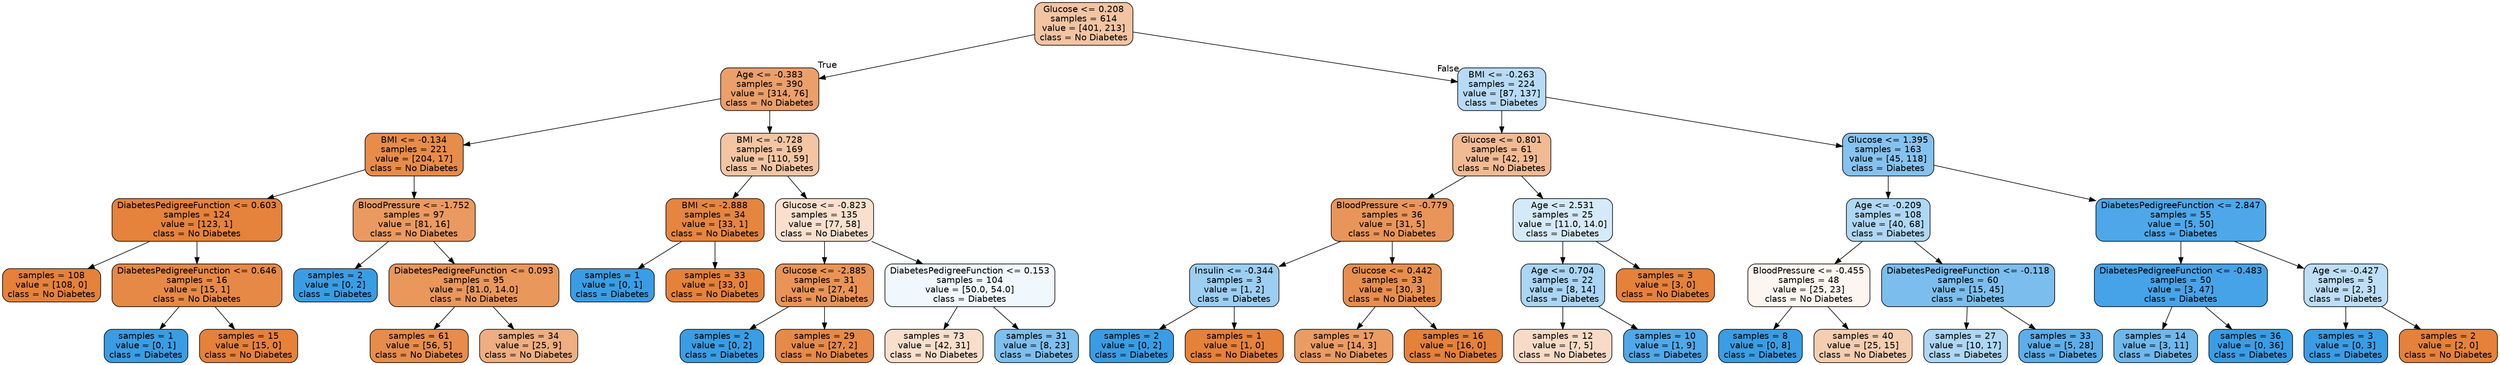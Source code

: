 digraph Tree {
node [shape=box, style="filled, rounded", color="black", fontname="helvetica"] ;
edge [fontname="helvetica"] ;
0 [label="Glucose <= 0.208\nsamples = 614\nvalue = [401, 213]\nclass = No Diabetes", fillcolor="#f3c4a2"] ;
1 [label="Age <= -0.383\nsamples = 390\nvalue = [314, 76]\nclass = No Diabetes", fillcolor="#eb9f69"] ;
0 -> 1 [labeldistance=2.5, labelangle=45, headlabel="True"] ;
2 [label="BMI <= -0.134\nsamples = 221\nvalue = [204, 17]\nclass = No Diabetes", fillcolor="#e78c49"] ;
1 -> 2 ;
3 [label="DiabetesPedigreeFunction <= 0.603\nsamples = 124\nvalue = [123, 1]\nclass = No Diabetes", fillcolor="#e5823b"] ;
2 -> 3 ;
4 [label="samples = 108\nvalue = [108, 0]\nclass = No Diabetes", fillcolor="#e58139"] ;
3 -> 4 ;
5 [label="DiabetesPedigreeFunction <= 0.646\nsamples = 16\nvalue = [15, 1]\nclass = No Diabetes", fillcolor="#e78946"] ;
3 -> 5 ;
6 [label="samples = 1\nvalue = [0, 1]\nclass = Diabetes", fillcolor="#399de5"] ;
5 -> 6 ;
7 [label="samples = 15\nvalue = [15, 0]\nclass = No Diabetes", fillcolor="#e58139"] ;
5 -> 7 ;
8 [label="BloodPressure <= -1.752\nsamples = 97\nvalue = [81, 16]\nclass = No Diabetes", fillcolor="#ea9a60"] ;
2 -> 8 ;
9 [label="samples = 2\nvalue = [0, 2]\nclass = Diabetes", fillcolor="#399de5"] ;
8 -> 9 ;
10 [label="DiabetesPedigreeFunction <= 0.093\nsamples = 95\nvalue = [81.0, 14.0]\nclass = No Diabetes", fillcolor="#e9975b"] ;
8 -> 10 ;
11 [label="samples = 61\nvalue = [56, 5]\nclass = No Diabetes", fillcolor="#e78c4b"] ;
10 -> 11 ;
12 [label="samples = 34\nvalue = [25, 9]\nclass = No Diabetes", fillcolor="#eeae80"] ;
10 -> 12 ;
13 [label="BMI <= -0.728\nsamples = 169\nvalue = [110, 59]\nclass = No Diabetes", fillcolor="#f3c5a3"] ;
1 -> 13 ;
14 [label="BMI <= -2.888\nsamples = 34\nvalue = [33, 1]\nclass = No Diabetes", fillcolor="#e6853f"] ;
13 -> 14 ;
15 [label="samples = 1\nvalue = [0, 1]\nclass = Diabetes", fillcolor="#399de5"] ;
14 -> 15 ;
16 [label="samples = 33\nvalue = [33, 0]\nclass = No Diabetes", fillcolor="#e58139"] ;
14 -> 16 ;
17 [label="Glucose <= -0.823\nsamples = 135\nvalue = [77, 58]\nclass = No Diabetes", fillcolor="#f9e0ce"] ;
13 -> 17 ;
18 [label="Glucose <= -2.885\nsamples = 31\nvalue = [27, 4]\nclass = No Diabetes", fillcolor="#e99456"] ;
17 -> 18 ;
19 [label="samples = 2\nvalue = [0, 2]\nclass = Diabetes", fillcolor="#399de5"] ;
18 -> 19 ;
20 [label="samples = 29\nvalue = [27, 2]\nclass = No Diabetes", fillcolor="#e78a48"] ;
18 -> 20 ;
21 [label="DiabetesPedigreeFunction <= 0.153\nsamples = 104\nvalue = [50.0, 54.0]\nclass = Diabetes", fillcolor="#f0f8fd"] ;
17 -> 21 ;
22 [label="samples = 73\nvalue = [42, 31]\nclass = No Diabetes", fillcolor="#f8decb"] ;
21 -> 22 ;
23 [label="samples = 31\nvalue = [8, 23]\nclass = Diabetes", fillcolor="#7ebfee"] ;
21 -> 23 ;
24 [label="BMI <= -0.263\nsamples = 224\nvalue = [87, 137]\nclass = Diabetes", fillcolor="#b7dbf6"] ;
0 -> 24 [labeldistance=2.5, labelangle=-45, headlabel="False"] ;
25 [label="Glucose <= 0.801\nsamples = 61\nvalue = [42, 19]\nclass = No Diabetes", fillcolor="#f1ba93"] ;
24 -> 25 ;
26 [label="BloodPressure <= -0.779\nsamples = 36\nvalue = [31, 5]\nclass = No Diabetes", fillcolor="#e99559"] ;
25 -> 26 ;
27 [label="Insulin <= -0.344\nsamples = 3\nvalue = [1, 2]\nclass = Diabetes", fillcolor="#9ccef2"] ;
26 -> 27 ;
28 [label="samples = 2\nvalue = [0, 2]\nclass = Diabetes", fillcolor="#399de5"] ;
27 -> 28 ;
29 [label="samples = 1\nvalue = [1, 0]\nclass = No Diabetes", fillcolor="#e58139"] ;
27 -> 29 ;
30 [label="Glucose <= 0.442\nsamples = 33\nvalue = [30, 3]\nclass = No Diabetes", fillcolor="#e88e4d"] ;
26 -> 30 ;
31 [label="samples = 17\nvalue = [14, 3]\nclass = No Diabetes", fillcolor="#eb9c63"] ;
30 -> 31 ;
32 [label="samples = 16\nvalue = [16, 0]\nclass = No Diabetes", fillcolor="#e58139"] ;
30 -> 32 ;
33 [label="Age <= 2.531\nsamples = 25\nvalue = [11.0, 14.0]\nclass = Diabetes", fillcolor="#d5eaf9"] ;
25 -> 33 ;
34 [label="Age <= 0.704\nsamples = 22\nvalue = [8, 14]\nclass = Diabetes", fillcolor="#aad5f4"] ;
33 -> 34 ;
35 [label="samples = 12\nvalue = [7, 5]\nclass = No Diabetes", fillcolor="#f8dbc6"] ;
34 -> 35 ;
36 [label="samples = 10\nvalue = [1, 9]\nclass = Diabetes", fillcolor="#4fa8e8"] ;
34 -> 36 ;
37 [label="samples = 3\nvalue = [3, 0]\nclass = No Diabetes", fillcolor="#e58139"] ;
33 -> 37 ;
38 [label="Glucose <= 1.395\nsamples = 163\nvalue = [45, 118]\nclass = Diabetes", fillcolor="#85c2ef"] ;
24 -> 38 ;
39 [label="Age <= -0.209\nsamples = 108\nvalue = [40, 68]\nclass = Diabetes", fillcolor="#add7f4"] ;
38 -> 39 ;
40 [label="BloodPressure <= -0.455\nsamples = 48\nvalue = [25, 23]\nclass = No Diabetes", fillcolor="#fdf5ef"] ;
39 -> 40 ;
41 [label="samples = 8\nvalue = [0, 8]\nclass = Diabetes", fillcolor="#399de5"] ;
40 -> 41 ;
42 [label="samples = 40\nvalue = [25, 15]\nclass = No Diabetes", fillcolor="#f5cdb0"] ;
40 -> 42 ;
43 [label="DiabetesPedigreeFunction <= -0.118\nsamples = 60\nvalue = [15, 45]\nclass = Diabetes", fillcolor="#7bbeee"] ;
39 -> 43 ;
44 [label="samples = 27\nvalue = [10, 17]\nclass = Diabetes", fillcolor="#add7f4"] ;
43 -> 44 ;
45 [label="samples = 33\nvalue = [5, 28]\nclass = Diabetes", fillcolor="#5caeea"] ;
43 -> 45 ;
46 [label="DiabetesPedigreeFunction <= 2.847\nsamples = 55\nvalue = [5, 50]\nclass = Diabetes", fillcolor="#4da7e8"] ;
38 -> 46 ;
47 [label="DiabetesPedigreeFunction <= -0.483\nsamples = 50\nvalue = [3, 47]\nclass = Diabetes", fillcolor="#46a3e7"] ;
46 -> 47 ;
48 [label="samples = 14\nvalue = [3, 11]\nclass = Diabetes", fillcolor="#6fb8ec"] ;
47 -> 48 ;
49 [label="samples = 36\nvalue = [0, 36]\nclass = Diabetes", fillcolor="#399de5"] ;
47 -> 49 ;
50 [label="Age <= -0.427\nsamples = 5\nvalue = [2, 3]\nclass = Diabetes", fillcolor="#bddef6"] ;
46 -> 50 ;
51 [label="samples = 3\nvalue = [0, 3]\nclass = Diabetes", fillcolor="#399de5"] ;
50 -> 51 ;
52 [label="samples = 2\nvalue = [2, 0]\nclass = No Diabetes", fillcolor="#e58139"] ;
50 -> 52 ;
}